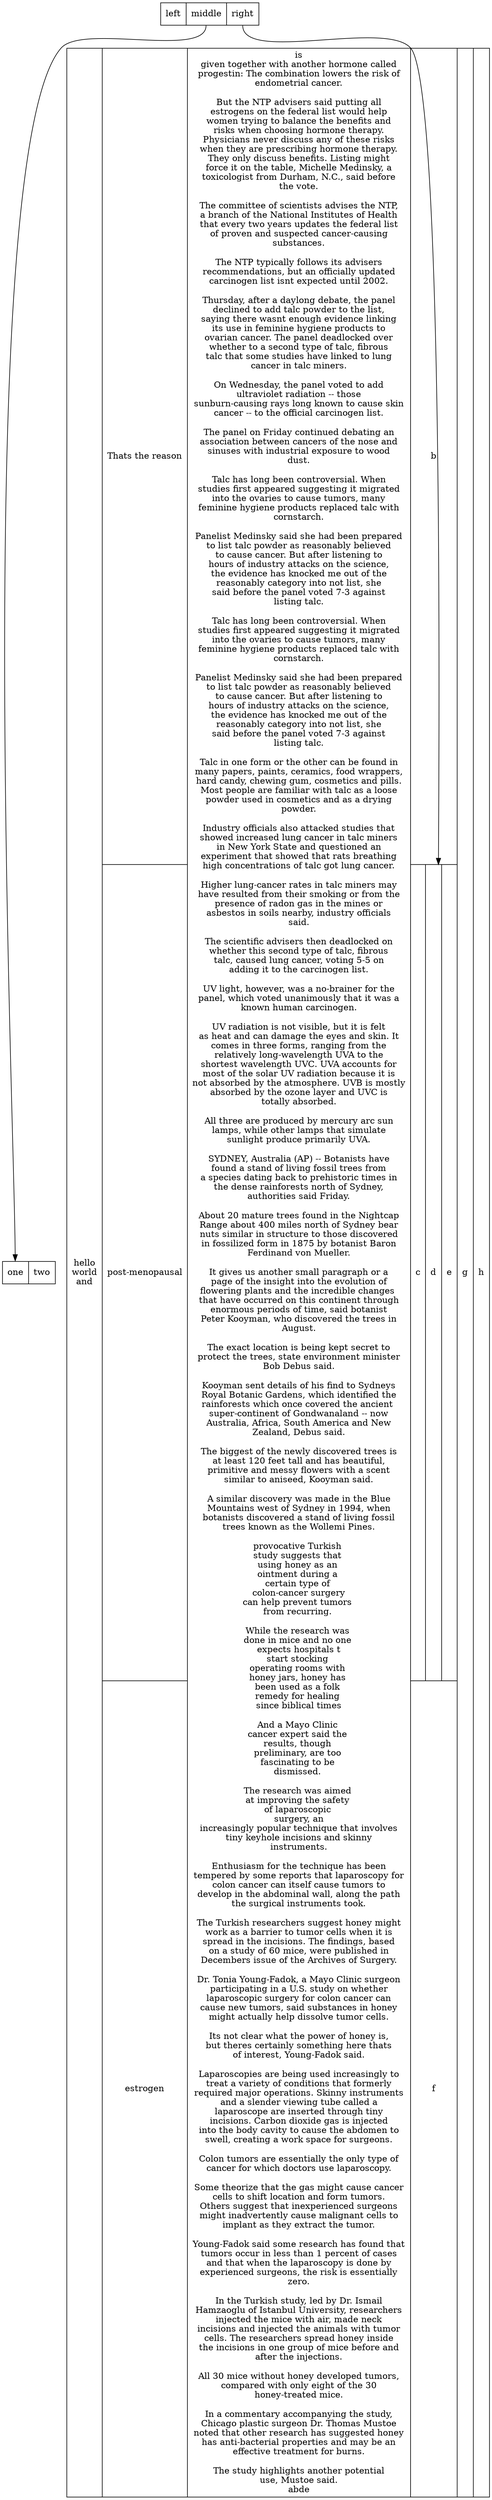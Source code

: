 digraph structs {
node [shape=record];
    struct1 [shape=record,label="<f0> left|<f1> middle|<f2> right"];
    struct2 [shape=record,label="<f0> one|<f1> two"];
    struct3 [shape=record,label="hello\nworld\n\
and  | { Thats the reason | post-menopausal | estrogen } | is\n\
given together with another hormone called\n\
progestin: The combination lowers the risk of\n\
endometrial cancer.\n\
\n\
But the NTP advisers said putting all\n\
estrogens on the federal list would help\n\
women trying to balance the benefits and\n\
risks when choosing hormone therapy.\n\
Physicians never discuss any of these risks\n\
when they are prescribing hormone therapy.\n\
They only discuss benefits. Listing might\n\
force it on the table, Michelle Medinsky, a\n\
toxicologist from Durham, N.C., said before\n\
the vote.\n\
\n\
The committee of scientists advises the NTP,\n\
a branch of the National Institutes of Health\n\
that every two years updates the federal list\n\
of proven and suspected cancer-causing\n\
substances.\n\
\n\
The NTP typically follows its advisers\n\
recommendations, but an officially updated\n\
carcinogen list isnt expected until 2002.\n\
\n\
Thursday, after a daylong debate, the panel\n\
declined to add talc powder to the list,\n\
saying there wasnt enough evidence linking\n\
its use in feminine hygiene products to\n\
ovarian cancer. The panel deadlocked over\n\
whether to a second type of talc, fibrous\n\
talc that some studies have linked to lung\n\
cancer in talc miners.\n\
\n\
On Wednesday, the panel voted to add\n\
ultraviolet radiation -- those\n\
sunburn-causing rays long known to cause skin\n\
cancer -- to the official carcinogen list.\n\
\n\
The panel on Friday continued debating an\n\
association between cancers of the nose and\n\
sinuses with industrial exposure to wood\n\
dust.\n\
\n\
Talc has long been controversial. When\n\
studies first appeared suggesting it migrated\n\
into the ovaries to cause tumors, many\n\
feminine hygiene products replaced talc with\n\
cornstarch.\n\
\n\
Panelist Medinsky said she had been prepared\n\
to list talc powder as reasonably believed\n\
to cause cancer. But after listening to\n\
hours of industry attacks on the science,\n\
the evidence has knocked me out of the\n\
reasonably category into not list, she\n\
said before the panel voted 7-3 against\n\
listing talc.\n\
\n\
Talc has long been controversial. When\n\
studies first appeared suggesting it migrated\n\
into the ovaries to cause tumors, many\n\
feminine hygiene products replaced talc with\n\
cornstarch.\n\
\n\
Panelist Medinsky said she had been prepared\n\
to list talc powder as reasonably believed\n\
to cause cancer. But after listening to\n\
hours of industry attacks on the science,\n\
the evidence has knocked me out of the\n\
reasonably category into not list, she\n\
said before the panel voted 7-3 against\n\
listing talc.\n\
\n\
Talc in one form or the other can be found in\n\
many papers, paints, ceramics, food wrappers,\n\
hard candy, chewing gum, cosmetics and pills.\n\
Most people are familiar with talc as a loose\n\
powder used in cosmetics and as a drying\n\
powder.\n\
\n\
Industry officials also attacked studies that\n\
showed increased lung cancer in talc miners\n\
in New York State and questioned an\n\
experiment that showed that rats breathing\n\
high concentrations of talc got lung cancer.\n\
\n\
Higher lung-cancer rates in talc miners may\n\
have resulted from their smoking or from the\n\
presence of radon gas in the mines or\n\
asbestos in soils nearby, industry officials\n\
said.\n\
\n\
The scientific advisers then deadlocked on\n\
whether this second type of talc, fibrous\n\
talc, caused lung cancer, voting 5-5 on\n\
adding it to the carcinogen list.\n\
\n\
UV light, however, was a no-brainer for the\n\
panel, which voted unanimously that it was a\n\
known human carcinogen.\n\
\n\
UV radiation is not visible, but it is felt\n\
as heat and can damage the eyes and skin. It\n\
comes in three forms, ranging from the\n\
relatively long-wavelength UVA to the\n\
shortest wavelength UVC. UVA accounts for\n\
most of the solar UV radiation because it is\n\
not absorbed by the atmosphere. UVB is mostly\n\
absorbed by the ozone layer and UVC is\n\
totally absorbed.\n\
\n\
All three are produced by mercury arc sun\n\
lamps, while other lamps that simulate\n\
sunlight produce primarily UVA.\n\
\n\
SYDNEY, Australia (AP) -- Botanists have\n\
found a stand of living fossil trees from\n\
a species dating back to prehistoric times in\n\
the dense rainforests north of Sydney,\n\
authorities said Friday.\n\
\n\
About 20 mature trees found in the Nightcap\n\
Range about 400 miles north of Sydney bear\n\
nuts similar in structure to those discovered\n\
in fossilized form in 1875 by botanist Baron\n\
Ferdinand von Mueller.\n\
\n\
It gives us another small paragraph or a\n\
page of the insight into the evolution of\n\
flowering plants and the incredible changes                    \n\
that have occurred on this continent through\n\
enormous periods of time, said botanist\n\
Peter Kooyman, who discovered the trees in\n\
August.\n\
\n\
The exact location is being kept secret to\n\
protect the trees, state environment minister\n\
Bob Debus said.\n\
\n\
Kooyman sent details of his find to Sydneys\n\
Royal Botanic Gardens, which identified the\n\
rainforests which once covered the ancient \n\
super-continent of Gondwanaland -- now\n\
Australia, Africa, South America and New\n\
Zealand, Debus said.\n\
\n\
The biggest of the newly discovered trees is\n\
at least 120 feet tall and has beautiful,\n\
primitive and messy flowers with a scent\n\
similar to aniseed, Kooyman said.\n\
\n\
A similar discovery was made in the Blue\n\
Mountains west of Sydney in 1994, when\n\
botanists discovered a stand of living fossil\n\
trees known as the Wollemi Pines.\n\
\n\
provocative Turkish  \n\
study suggests that     \n\
using honey as an      \n\
ointment during a     \n\
certain type of      \n\
colon-cancer surgery\n\
can help prevent tumors       \n\
from recurring.              \n\
\n\
While the research was     \n\
done in mice and no one   \n\
expects hospitals t\n\
start stocking    \n\
operating rooms with    \n\
honey jars, honey has  \n\
been used as a folk   \n\
remedy for healing   \n\
since biblical times\n\
\n\
And a Mayo Clinic \n\
cancer expert said the       \n\
results, though             \n\
preliminary, are too       \n\
fascinating to be         \n\
dismissed.               \n\
\n\
The research was aimed \n\
at improving the safety   \n\
of laparoscopic          \n\
surgery, an\n\
increasingly popular technique that involves\n\
tiny keyhole incisions and skinny\n\
instruments.\n\
\n\
Enthusiasm for the technique has been\n\
tempered by some reports that laparoscopy for\n\
colon cancer can itself cause tumors to\n\
develop in the abdominal wall, along the path\n\
the surgical instruments took.\n\
\n\
The Turkish researchers suggest honey might\n\
work as a barrier to tumor cells when it is\n\
spread in the incisions. The findings, based\n\
on a study of 60 mice, were published in\n\
Decembers issue of the Archives of Surgery.\n\
\n\
Dr. Tonia Young-Fadok, a Mayo Clinic surgeon\n\
participating in a U.S. study on whether\n\
laparoscopic surgery for colon cancer can\n\
cause new tumors, said substances in honey\n\
might actually help dissolve tumor cells.\n\
\n\
Its not clear what the power of honey is,\n\
but theres certainly something here thats\n\
of interest, Young-Fadok said.\n\
\n\
Laparoscopies are being used increasingly to\n\
treat a variety of conditions that formerly\n\
required major operations. Skinny instruments\n\
and a slender viewing tube called a\n\
laparoscope are inserted through tiny\n\
incisions. Carbon dioxide gas is injected\n\
into the body cavity to cause the abdomen to\n\
swell, creating a work space for surgeons.\n\
\n\
Colon tumors are essentially the only type of\n\
cancer for which doctors use laparoscopy.\n\
\n\
Some theorize that the gas might cause cancer\n\
cells to shift location and form tumors.\n\
Others suggest that inexperienced surgeons\n\
might inadvertently cause malignant cells to\n\
implant as they extract the tumor.\n\
\n\
Young-Fadok said some research has found that\n\
tumors occur in less than 1 percent of cases\n\
and that when the laparoscopy is done by\n\
experienced surgeons, the risk is essentially\n\
zero.\n\
\n\
In the Turkish study, led by Dr. Ismail\n\
Hamzaoglu of Istanbul University, researchers\n\
injected the mice with air, made neck\n\
incisions and injected the animals with tumor\n\
cells. The researchers spread honey inside\n\
the incisions in one group of mice before and\n\
after the injections.\n\
\n\
All 30 mice without honey developed tumors,\n\
compared with only eight of the 30\n\
honey-treated mice.\n\
\n\
In a commentary accompanying the study,\n\
Chicago plastic surgeon Dr. Thomas Mustoe\n\
noted that other research has suggested honey\n\
has anti-bacterial properties and may be an\n\
effective treatment for burns.\n\
\n\
The study highlights another potential\n\
use, Mustoe said.\n\
abde\
 |{ b |{c|<here> d|e}| f}| g | h"];
    struct1:f1 -> struct2:f0;
    struct1:f2 -> struct3:here;
}

